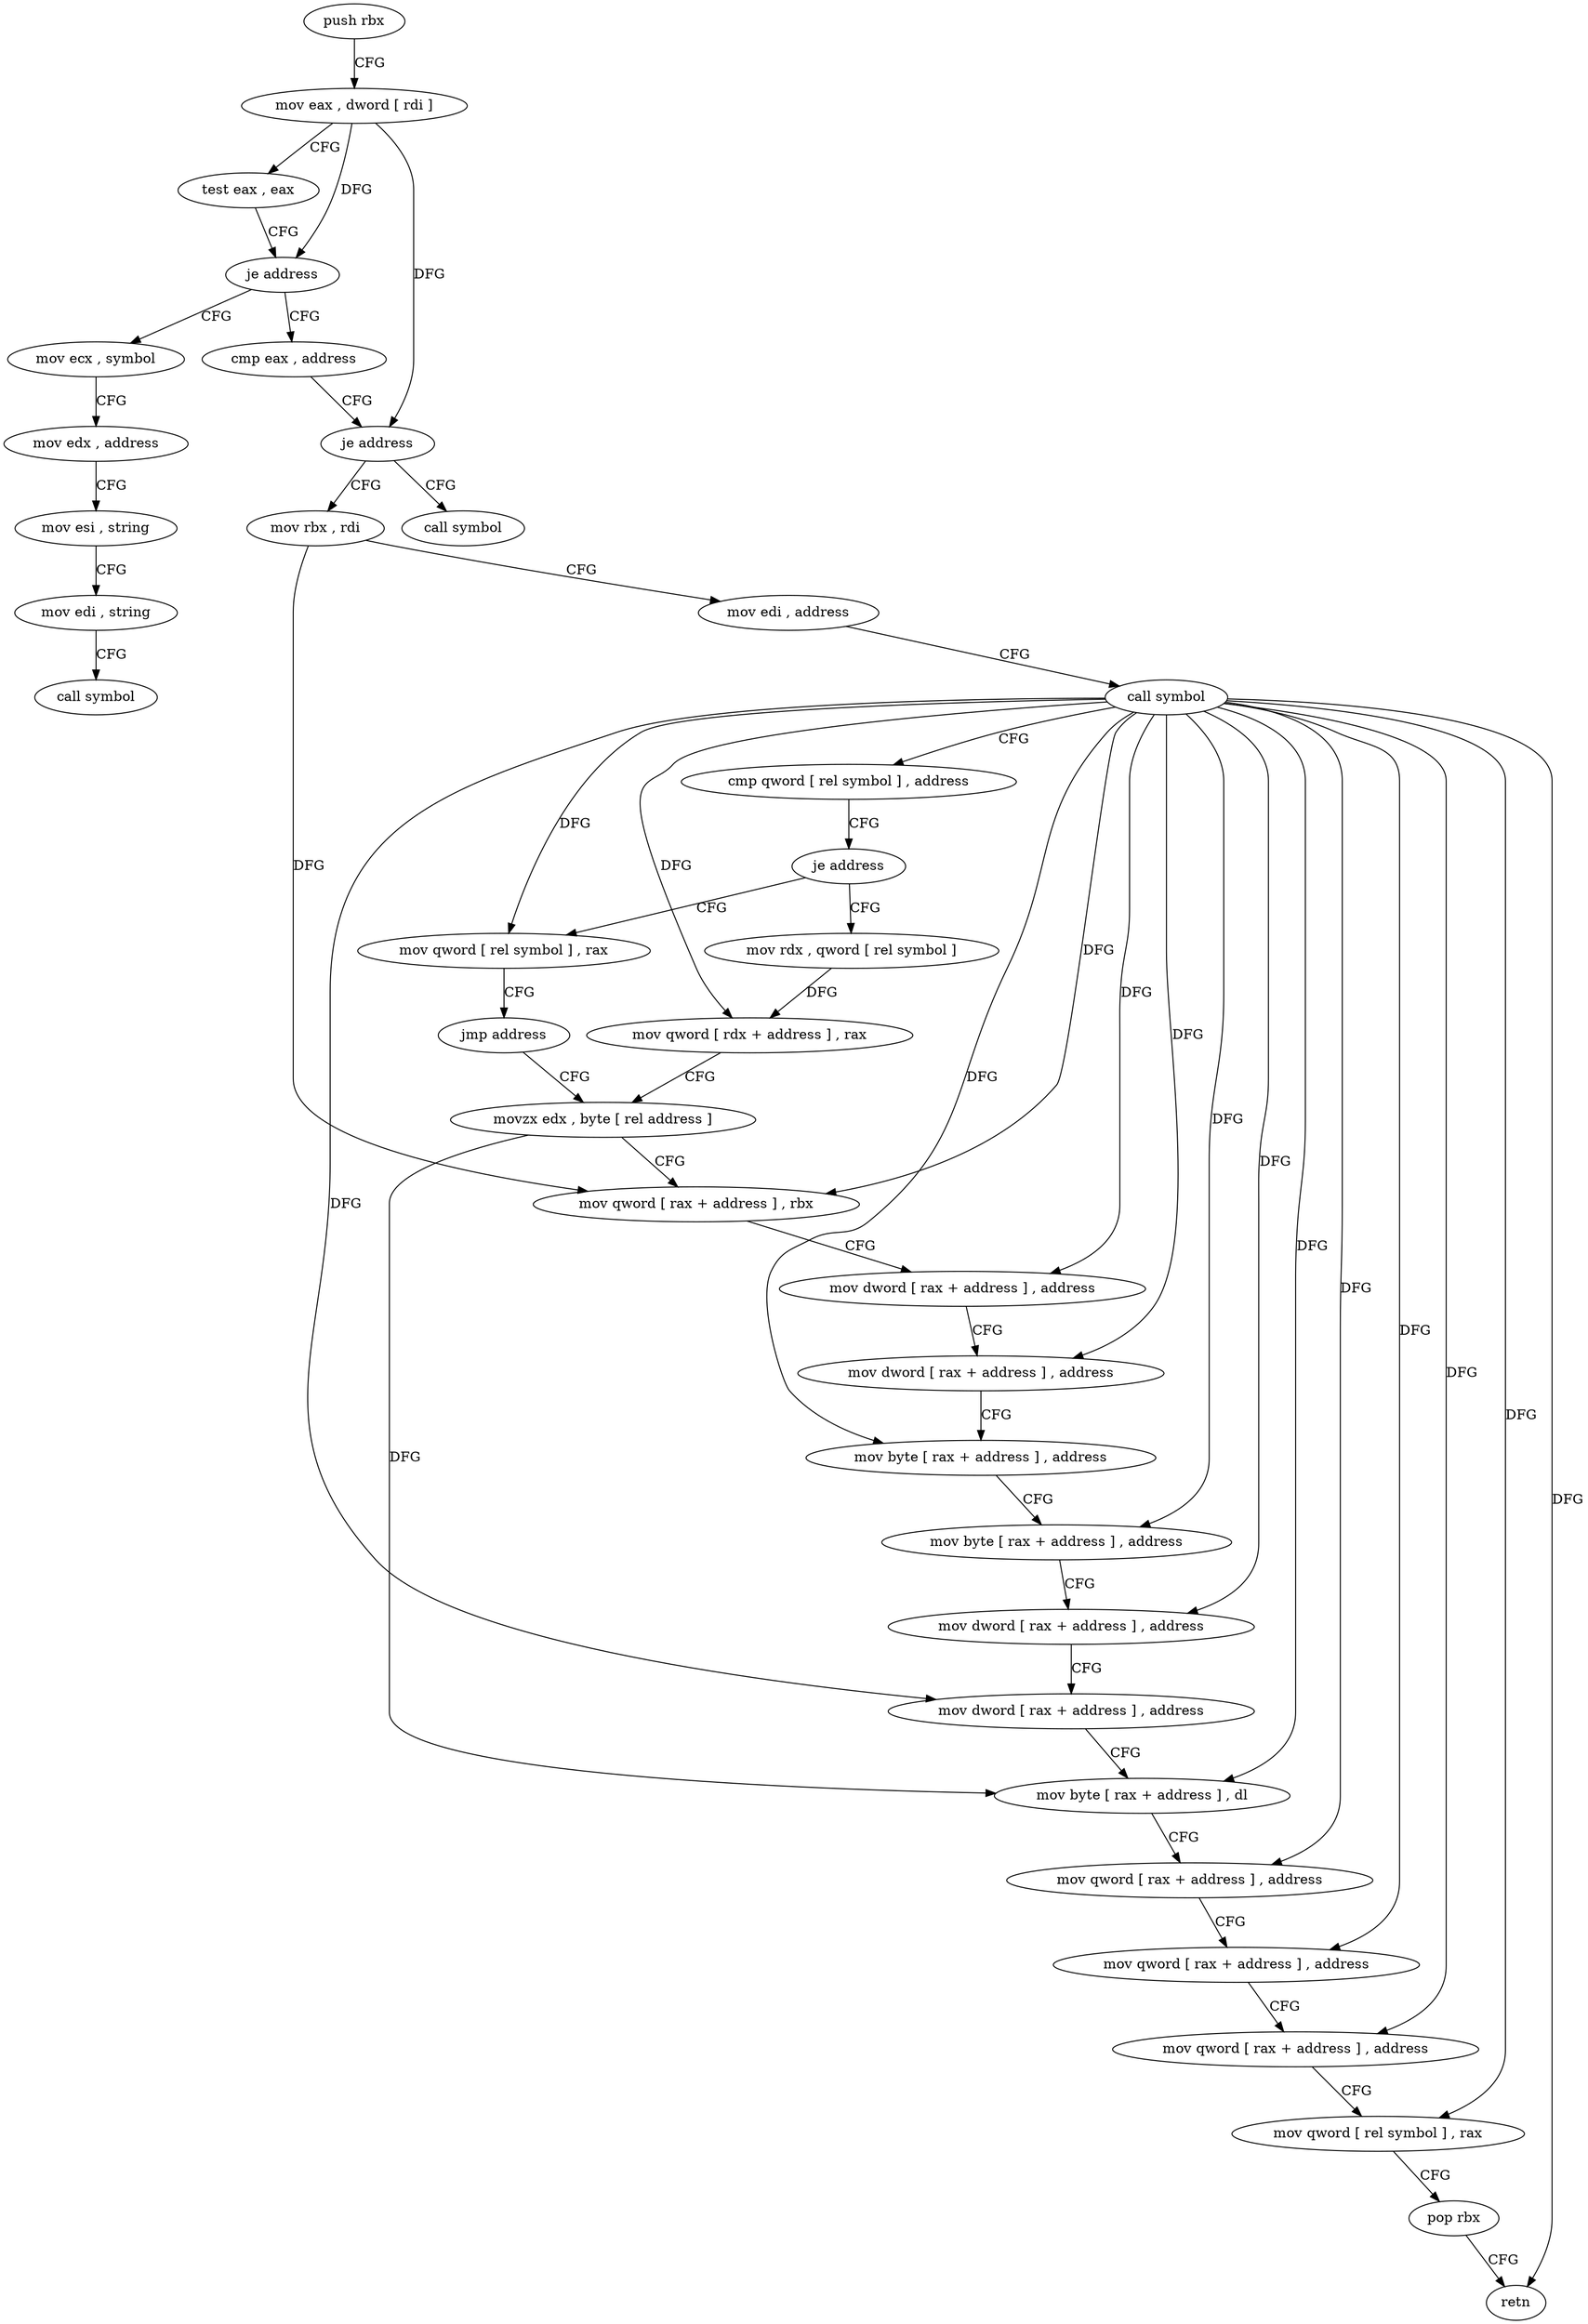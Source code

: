 digraph "func" {
"4231536" [label = "push rbx" ]
"4231537" [label = "mov eax , dword [ rdi ]" ]
"4231539" [label = "test eax , eax" ]
"4231541" [label = "je address" ]
"4231697" [label = "mov ecx , symbol" ]
"4231547" [label = "cmp eax , address" ]
"4231702" [label = "mov edx , address" ]
"4231707" [label = "mov esi , string" ]
"4231712" [label = "mov edi , string" ]
"4231717" [label = "call symbol" ]
"4231550" [label = "je address" ]
"4231722" [label = "call symbol" ]
"4231556" [label = "mov rbx , rdi" ]
"4231559" [label = "mov edi , address" ]
"4231564" [label = "call symbol" ]
"4231569" [label = "cmp qword [ rel symbol ] , address" ]
"4231577" [label = "je address" ]
"4231688" [label = "mov qword [ rel symbol ] , rax" ]
"4231579" [label = "mov rdx , qword [ rel symbol ]" ]
"4231695" [label = "jmp address" ]
"4231593" [label = "movzx edx , byte [ rel address ]" ]
"4231586" [label = "mov qword [ rdx + address ] , rax" ]
"4231600" [label = "mov qword [ rax + address ] , rbx" ]
"4231607" [label = "mov dword [ rax + address ] , address" ]
"4231614" [label = "mov dword [ rax + address ] , address" ]
"4231621" [label = "mov byte [ rax + address ] , address" ]
"4231625" [label = "mov byte [ rax + address ] , address" ]
"4231629" [label = "mov dword [ rax + address ] , address" ]
"4231636" [label = "mov dword [ rax + address ] , address" ]
"4231643" [label = "mov byte [ rax + address ] , dl" ]
"4231646" [label = "mov qword [ rax + address ] , address" ]
"4231657" [label = "mov qword [ rax + address ] , address" ]
"4231668" [label = "mov qword [ rax + address ] , address" ]
"4231676" [label = "mov qword [ rel symbol ] , rax" ]
"4231683" [label = "pop rbx" ]
"4231684" [label = "retn" ]
"4231536" -> "4231537" [ label = "CFG" ]
"4231537" -> "4231539" [ label = "CFG" ]
"4231537" -> "4231541" [ label = "DFG" ]
"4231537" -> "4231550" [ label = "DFG" ]
"4231539" -> "4231541" [ label = "CFG" ]
"4231541" -> "4231697" [ label = "CFG" ]
"4231541" -> "4231547" [ label = "CFG" ]
"4231697" -> "4231702" [ label = "CFG" ]
"4231547" -> "4231550" [ label = "CFG" ]
"4231702" -> "4231707" [ label = "CFG" ]
"4231707" -> "4231712" [ label = "CFG" ]
"4231712" -> "4231717" [ label = "CFG" ]
"4231550" -> "4231722" [ label = "CFG" ]
"4231550" -> "4231556" [ label = "CFG" ]
"4231556" -> "4231559" [ label = "CFG" ]
"4231556" -> "4231600" [ label = "DFG" ]
"4231559" -> "4231564" [ label = "CFG" ]
"4231564" -> "4231569" [ label = "CFG" ]
"4231564" -> "4231688" [ label = "DFG" ]
"4231564" -> "4231586" [ label = "DFG" ]
"4231564" -> "4231600" [ label = "DFG" ]
"4231564" -> "4231607" [ label = "DFG" ]
"4231564" -> "4231614" [ label = "DFG" ]
"4231564" -> "4231621" [ label = "DFG" ]
"4231564" -> "4231625" [ label = "DFG" ]
"4231564" -> "4231629" [ label = "DFG" ]
"4231564" -> "4231636" [ label = "DFG" ]
"4231564" -> "4231643" [ label = "DFG" ]
"4231564" -> "4231646" [ label = "DFG" ]
"4231564" -> "4231657" [ label = "DFG" ]
"4231564" -> "4231668" [ label = "DFG" ]
"4231564" -> "4231676" [ label = "DFG" ]
"4231564" -> "4231684" [ label = "DFG" ]
"4231569" -> "4231577" [ label = "CFG" ]
"4231577" -> "4231688" [ label = "CFG" ]
"4231577" -> "4231579" [ label = "CFG" ]
"4231688" -> "4231695" [ label = "CFG" ]
"4231579" -> "4231586" [ label = "DFG" ]
"4231695" -> "4231593" [ label = "CFG" ]
"4231593" -> "4231600" [ label = "CFG" ]
"4231593" -> "4231643" [ label = "DFG" ]
"4231586" -> "4231593" [ label = "CFG" ]
"4231600" -> "4231607" [ label = "CFG" ]
"4231607" -> "4231614" [ label = "CFG" ]
"4231614" -> "4231621" [ label = "CFG" ]
"4231621" -> "4231625" [ label = "CFG" ]
"4231625" -> "4231629" [ label = "CFG" ]
"4231629" -> "4231636" [ label = "CFG" ]
"4231636" -> "4231643" [ label = "CFG" ]
"4231643" -> "4231646" [ label = "CFG" ]
"4231646" -> "4231657" [ label = "CFG" ]
"4231657" -> "4231668" [ label = "CFG" ]
"4231668" -> "4231676" [ label = "CFG" ]
"4231676" -> "4231683" [ label = "CFG" ]
"4231683" -> "4231684" [ label = "CFG" ]
}
